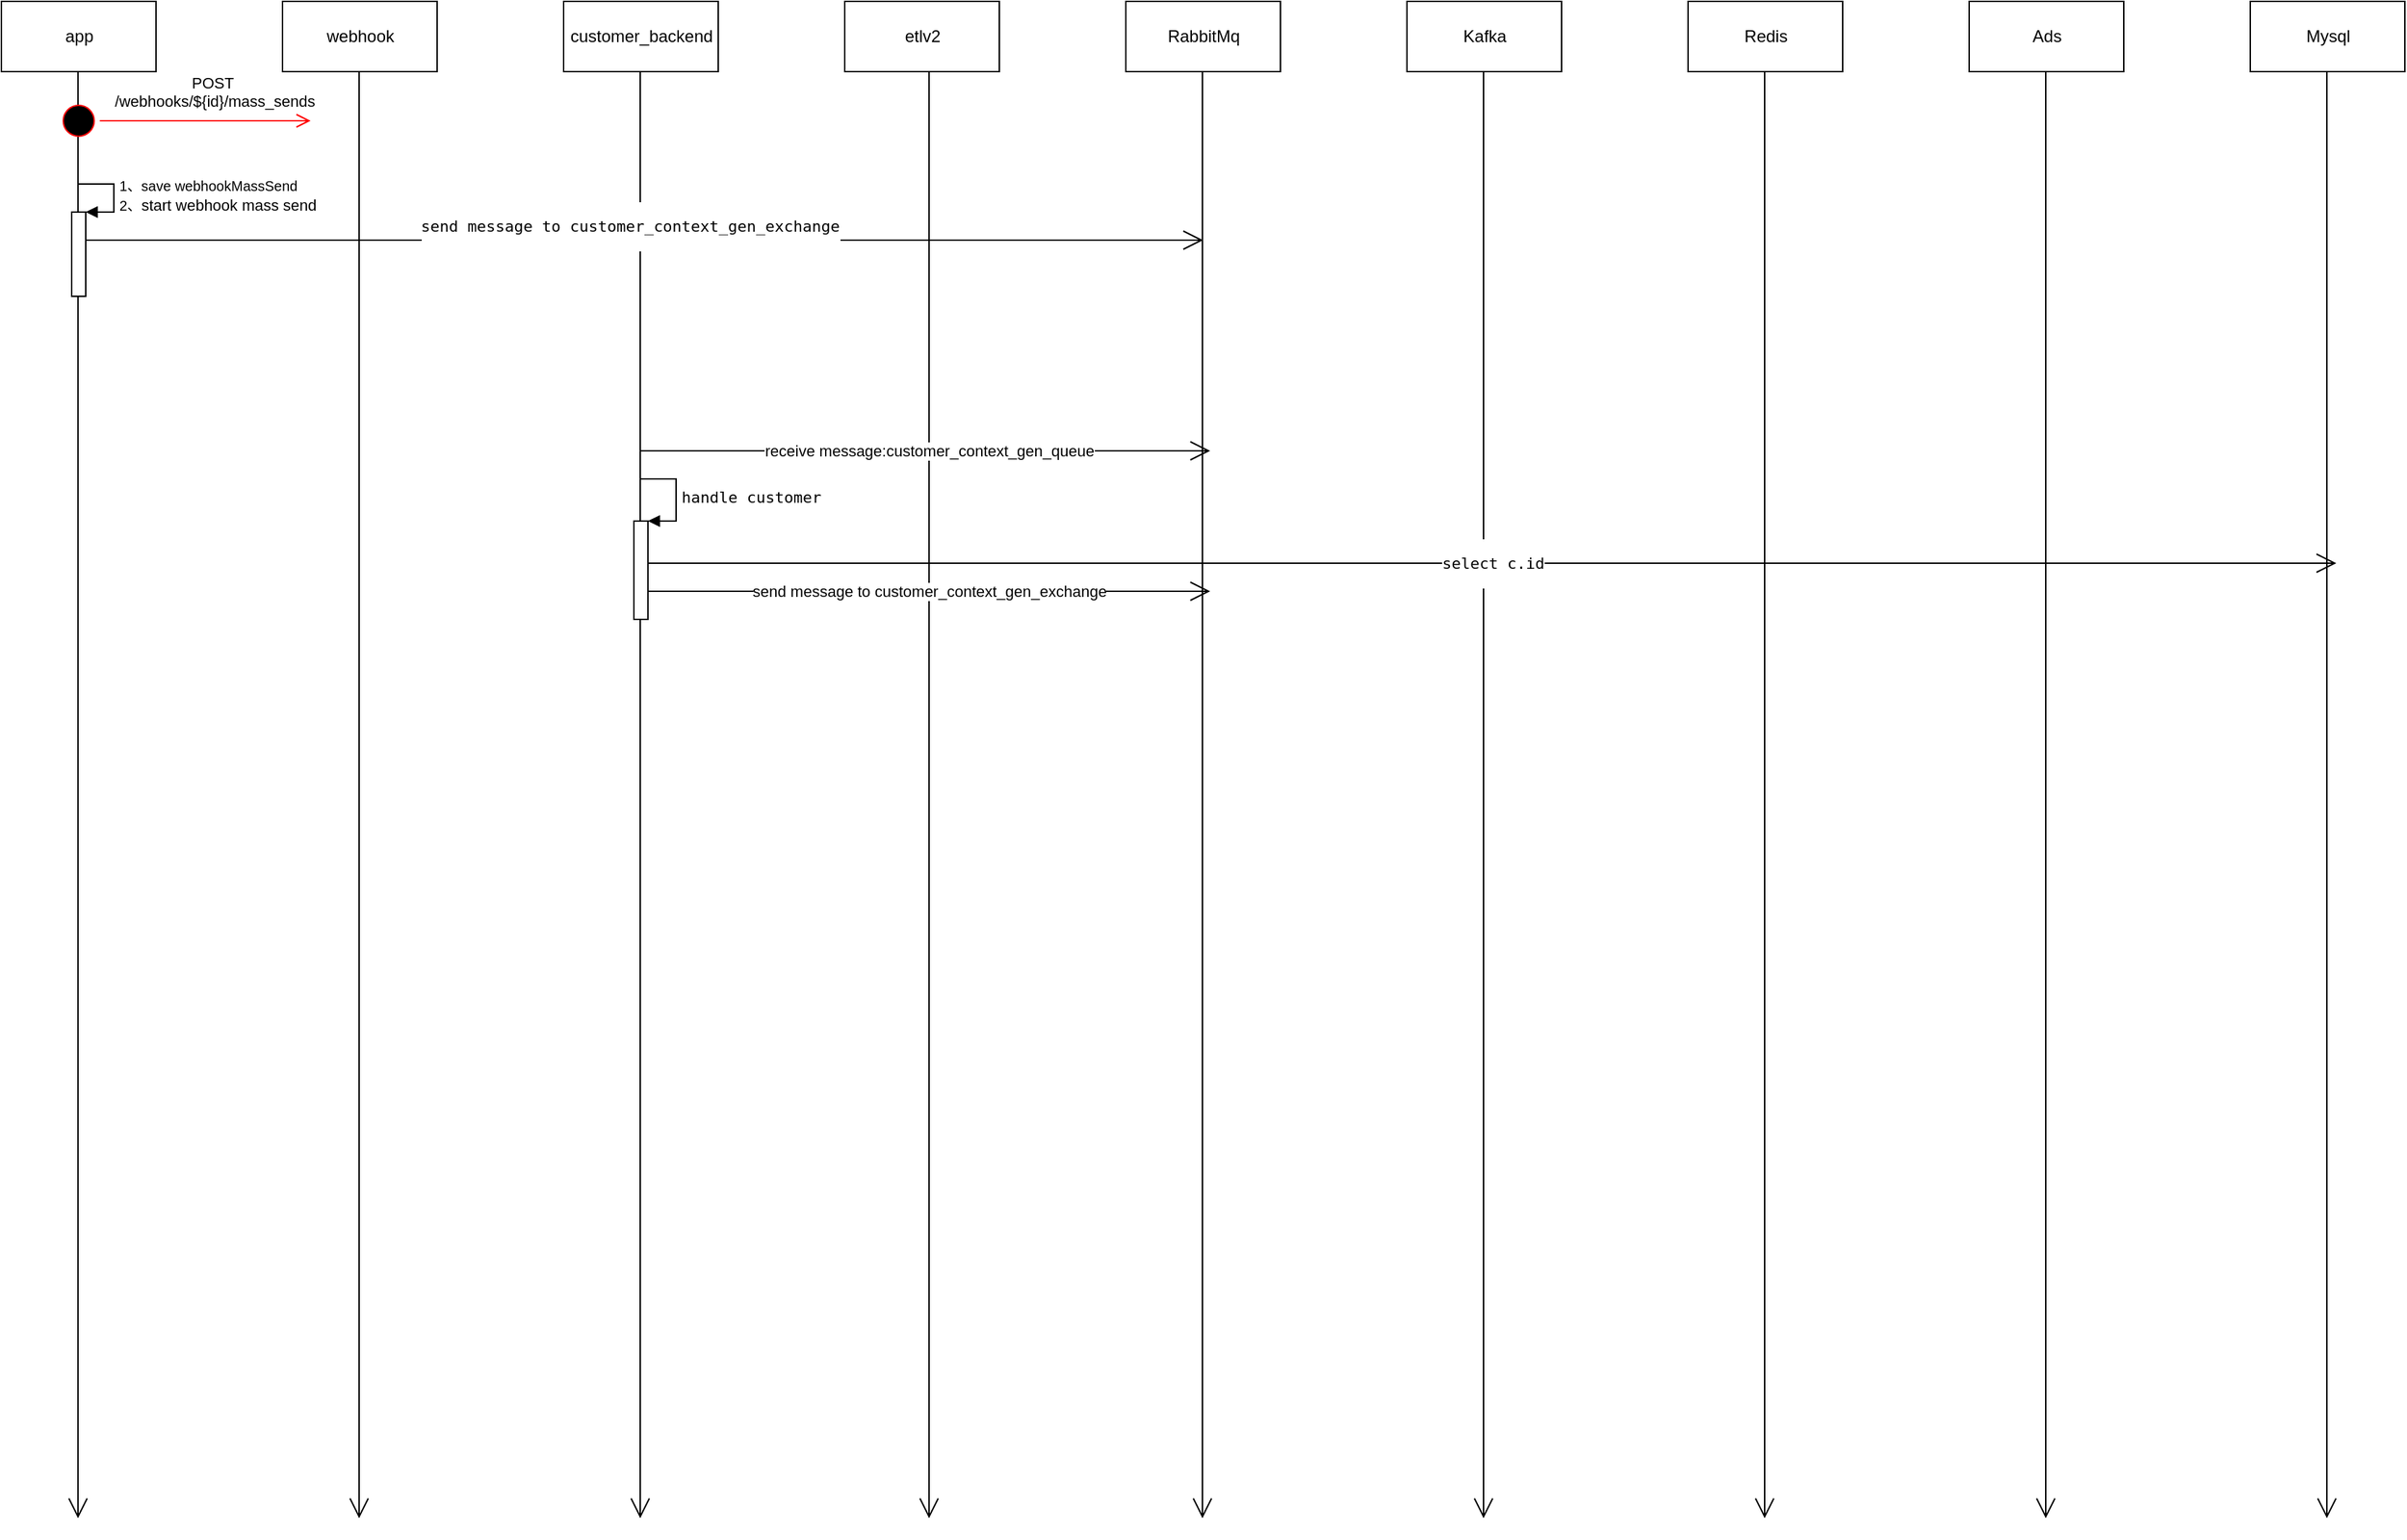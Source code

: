 <mxfile version="10.7.5" type="github"><diagram id="jZxpsx9qzinI9NwO2wgO" name="Page-1"><mxGraphModel dx="1140" dy="615" grid="1" gridSize="10" guides="1" tooltips="1" connect="1" arrows="1" fold="1" page="1" pageScale="1" pageWidth="827" pageHeight="1169" math="0" shadow="0"><root><mxCell id="0"/><mxCell id="1" parent="0"/><mxCell id="Wi5r_eZwRhoQPLfoMXNc-2" value="app" style="html=1;" parent="1" vertex="1"><mxGeometry x="40" y="40" width="110" height="50" as="geometry"/></mxCell><mxCell id="Wi5r_eZwRhoQPLfoMXNc-12" value="" style="endArrow=open;endFill=1;endSize=12;html=1;" parent="1" edge="1"><mxGeometry width="160" relative="1" as="geometry"><mxPoint x="94.5" y="90" as="sourcePoint"/><mxPoint x="94.5" y="1120" as="targetPoint"/></mxGeometry></mxCell><mxCell id="Wi5r_eZwRhoQPLfoMXNc-14" value="webhook" style="html=1;" parent="1" vertex="1"><mxGeometry x="240" y="40" width="110" height="50" as="geometry"/></mxCell><mxCell id="Wi5r_eZwRhoQPLfoMXNc-15" value="" style="endArrow=open;endFill=1;endSize=12;html=1;" parent="1" edge="1"><mxGeometry width="160" relative="1" as="geometry"><mxPoint x="294.5" y="90" as="sourcePoint"/><mxPoint x="294.5" y="1120" as="targetPoint"/></mxGeometry></mxCell><mxCell id="Wi5r_eZwRhoQPLfoMXNc-16" value="customer_backend" style="html=1;" parent="1" vertex="1"><mxGeometry x="440" y="40" width="110" height="50" as="geometry"/></mxCell><mxCell id="Wi5r_eZwRhoQPLfoMXNc-17" value="" style="endArrow=open;endFill=1;endSize=12;html=1;" parent="1" edge="1"><mxGeometry width="160" relative="1" as="geometry"><mxPoint x="494.5" y="90" as="sourcePoint"/><mxPoint x="494.5" y="1120" as="targetPoint"/></mxGeometry></mxCell><mxCell id="Wi5r_eZwRhoQPLfoMXNc-18" value="Ads" style="html=1;" parent="1" vertex="1"><mxGeometry x="1440" y="40" width="110" height="50" as="geometry"/></mxCell><mxCell id="Wi5r_eZwRhoQPLfoMXNc-19" value="" style="endArrow=open;endFill=1;endSize=12;html=1;" parent="1" edge="1"><mxGeometry width="160" relative="1" as="geometry"><mxPoint x="1494.5" y="90" as="sourcePoint"/><mxPoint x="1494.5" y="1120" as="targetPoint"/></mxGeometry></mxCell><mxCell id="Wi5r_eZwRhoQPLfoMXNc-21" value="Redis" style="html=1;" parent="1" vertex="1"><mxGeometry x="1240" y="40" width="110" height="50" as="geometry"/></mxCell><mxCell id="Wi5r_eZwRhoQPLfoMXNc-22" value="" style="endArrow=open;endFill=1;endSize=12;html=1;" parent="1" edge="1"><mxGeometry width="160" relative="1" as="geometry"><mxPoint x="1294.5" y="90" as="sourcePoint"/><mxPoint x="1294.5" y="1120" as="targetPoint"/></mxGeometry></mxCell><mxCell id="Wi5r_eZwRhoQPLfoMXNc-29" value="Kafka" style="html=1;" parent="1" vertex="1"><mxGeometry x="1040" y="40" width="110" height="50" as="geometry"/></mxCell><mxCell id="Wi5r_eZwRhoQPLfoMXNc-30" value="" style="endArrow=open;endFill=1;endSize=12;html=1;" parent="1" edge="1"><mxGeometry width="160" relative="1" as="geometry"><mxPoint x="1094.5" y="90" as="sourcePoint"/><mxPoint x="1094.5" y="1120" as="targetPoint"/></mxGeometry></mxCell><mxCell id="Wi5r_eZwRhoQPLfoMXNc-31" value="RabbitMq" style="html=1;" parent="1" vertex="1"><mxGeometry x="840" y="40" width="110" height="50" as="geometry"/></mxCell><mxCell id="Wi5r_eZwRhoQPLfoMXNc-32" value="" style="endArrow=open;endFill=1;endSize=12;html=1;" parent="1" edge="1"><mxGeometry width="160" relative="1" as="geometry"><mxPoint x="894.5" y="90" as="sourcePoint"/><mxPoint x="894.5" y="1120" as="targetPoint"/></mxGeometry></mxCell><mxCell id="Wi5r_eZwRhoQPLfoMXNc-33" value="etlv2" style="html=1;" parent="1" vertex="1"><mxGeometry x="640" y="40" width="110" height="50" as="geometry"/></mxCell><mxCell id="Wi5r_eZwRhoQPLfoMXNc-34" value="" style="endArrow=open;endFill=1;endSize=12;html=1;" parent="1" edge="1"><mxGeometry width="160" relative="1" as="geometry"><mxPoint x="700" y="90" as="sourcePoint"/><mxPoint x="700" y="1120" as="targetPoint"/></mxGeometry></mxCell><mxCell id="ds5qbPQTbc52qQf0HR4W-1" value="" style="ellipse;html=1;shape=startState;fillColor=#000000;strokeColor=#ff0000;" vertex="1" parent="1"><mxGeometry x="80" y="110" width="30" height="30" as="geometry"/></mxCell><mxCell id="ds5qbPQTbc52qQf0HR4W-2" value="&lt;span&gt;POST&lt;br&gt;&amp;nbsp;/webhooks/${id}/mass_sends&lt;/span&gt;" style="edgeStyle=orthogonalEdgeStyle;html=1;verticalAlign=bottom;endArrow=open;endSize=8;strokeColor=#ff0000;" edge="1" source="ds5qbPQTbc52qQf0HR4W-1" parent="1"><mxGeometry x="0.067" y="5" relative="1" as="geometry"><mxPoint x="260" y="125" as="targetPoint"/><mxPoint as="offset"/></mxGeometry></mxCell><mxCell id="ds5qbPQTbc52qQf0HR4W-3" value="" style="html=1;points=[];perimeter=orthogonalPerimeter;" vertex="1" parent="1"><mxGeometry x="90" y="190" width="10" height="60" as="geometry"/></mxCell><mxCell id="ds5qbPQTbc52qQf0HR4W-4" value="&lt;font style=&quot;font-size: 10px&quot;&gt;1、save webhookMassSend&lt;br&gt;2、&lt;/font&gt;&lt;span&gt;start webhook mass send&lt;/span&gt;" style="edgeStyle=orthogonalEdgeStyle;html=1;align=left;spacingLeft=2;endArrow=block;rounded=0;entryX=1;entryY=0;" edge="1" target="ds5qbPQTbc52qQf0HR4W-3" parent="1"><mxGeometry relative="1" as="geometry"><mxPoint x="95" y="170" as="sourcePoint"/><Array as="points"><mxPoint x="120" y="170"/></Array></mxGeometry></mxCell><mxCell id="ds5qbPQTbc52qQf0HR4W-5" value="Mysql" style="html=1;" vertex="1" parent="1"><mxGeometry x="1640" y="40" width="110" height="50" as="geometry"/></mxCell><mxCell id="ds5qbPQTbc52qQf0HR4W-6" value="" style="endArrow=open;endFill=1;endSize=12;html=1;" edge="1" parent="1"><mxGeometry width="160" relative="1" as="geometry"><mxPoint x="1694.5" y="90" as="sourcePoint"/><mxPoint x="1694.5" y="1120" as="targetPoint"/></mxGeometry></mxCell><mxCell id="ds5qbPQTbc52qQf0HR4W-7" value="&lt;pre&gt;&lt;span&gt;send message to customer_context_gen_exchange&lt;/span&gt;&lt;/pre&gt;" style="endArrow=open;endFill=1;endSize=12;html=1;" edge="1" parent="1"><mxGeometry x="-0.025" y="10" width="160" relative="1" as="geometry"><mxPoint x="100" y="210" as="sourcePoint"/><mxPoint x="895" y="210" as="targetPoint"/><mxPoint x="-1" as="offset"/></mxGeometry></mxCell><mxCell id="ds5qbPQTbc52qQf0HR4W-8" value="receive message:&lt;span&gt;customer_context_gen_queue&lt;/span&gt;" style="endArrow=open;endFill=1;endSize=12;html=1;" edge="1" parent="1"><mxGeometry x="0.012" width="160" relative="1" as="geometry"><mxPoint x="495" y="360" as="sourcePoint"/><mxPoint x="900" y="360" as="targetPoint"/><mxPoint as="offset"/></mxGeometry></mxCell><mxCell id="ds5qbPQTbc52qQf0HR4W-11" value="" style="html=1;points=[];perimeter=orthogonalPerimeter;" vertex="1" parent="1"><mxGeometry x="490" y="410" width="10" height="70" as="geometry"/></mxCell><mxCell id="ds5qbPQTbc52qQf0HR4W-12" value="&lt;pre&gt;handle customer&lt;/pre&gt;" style="edgeStyle=orthogonalEdgeStyle;html=1;align=left;spacingLeft=2;endArrow=block;rounded=0;entryX=1;entryY=0;" edge="1" target="ds5qbPQTbc52qQf0HR4W-11" parent="1"><mxGeometry relative="1" as="geometry"><mxPoint x="495" y="380" as="sourcePoint"/><Array as="points"><mxPoint x="520" y="380"/></Array></mxGeometry></mxCell><mxCell id="ds5qbPQTbc52qQf0HR4W-13" value="send message to&amp;nbsp;&lt;span&gt;customer_context_gen_exchange&lt;/span&gt;" style="endArrow=open;endFill=1;endSize=12;html=1;" edge="1" parent="1"><mxGeometry width="160" relative="1" as="geometry"><mxPoint x="500" y="460" as="sourcePoint"/><mxPoint x="900" y="460" as="targetPoint"/></mxGeometry></mxCell><mxCell id="ds5qbPQTbc52qQf0HR4W-14" value="&lt;pre&gt;&lt;span&gt;select c.id&lt;/span&gt;&lt;/pre&gt;" style="endArrow=open;endFill=1;endSize=12;html=1;" edge="1" parent="1"><mxGeometry width="160" relative="1" as="geometry"><mxPoint x="500" y="440" as="sourcePoint"/><mxPoint x="1701.212" y="440" as="targetPoint"/></mxGeometry></mxCell></root></mxGraphModel></diagram></mxfile>